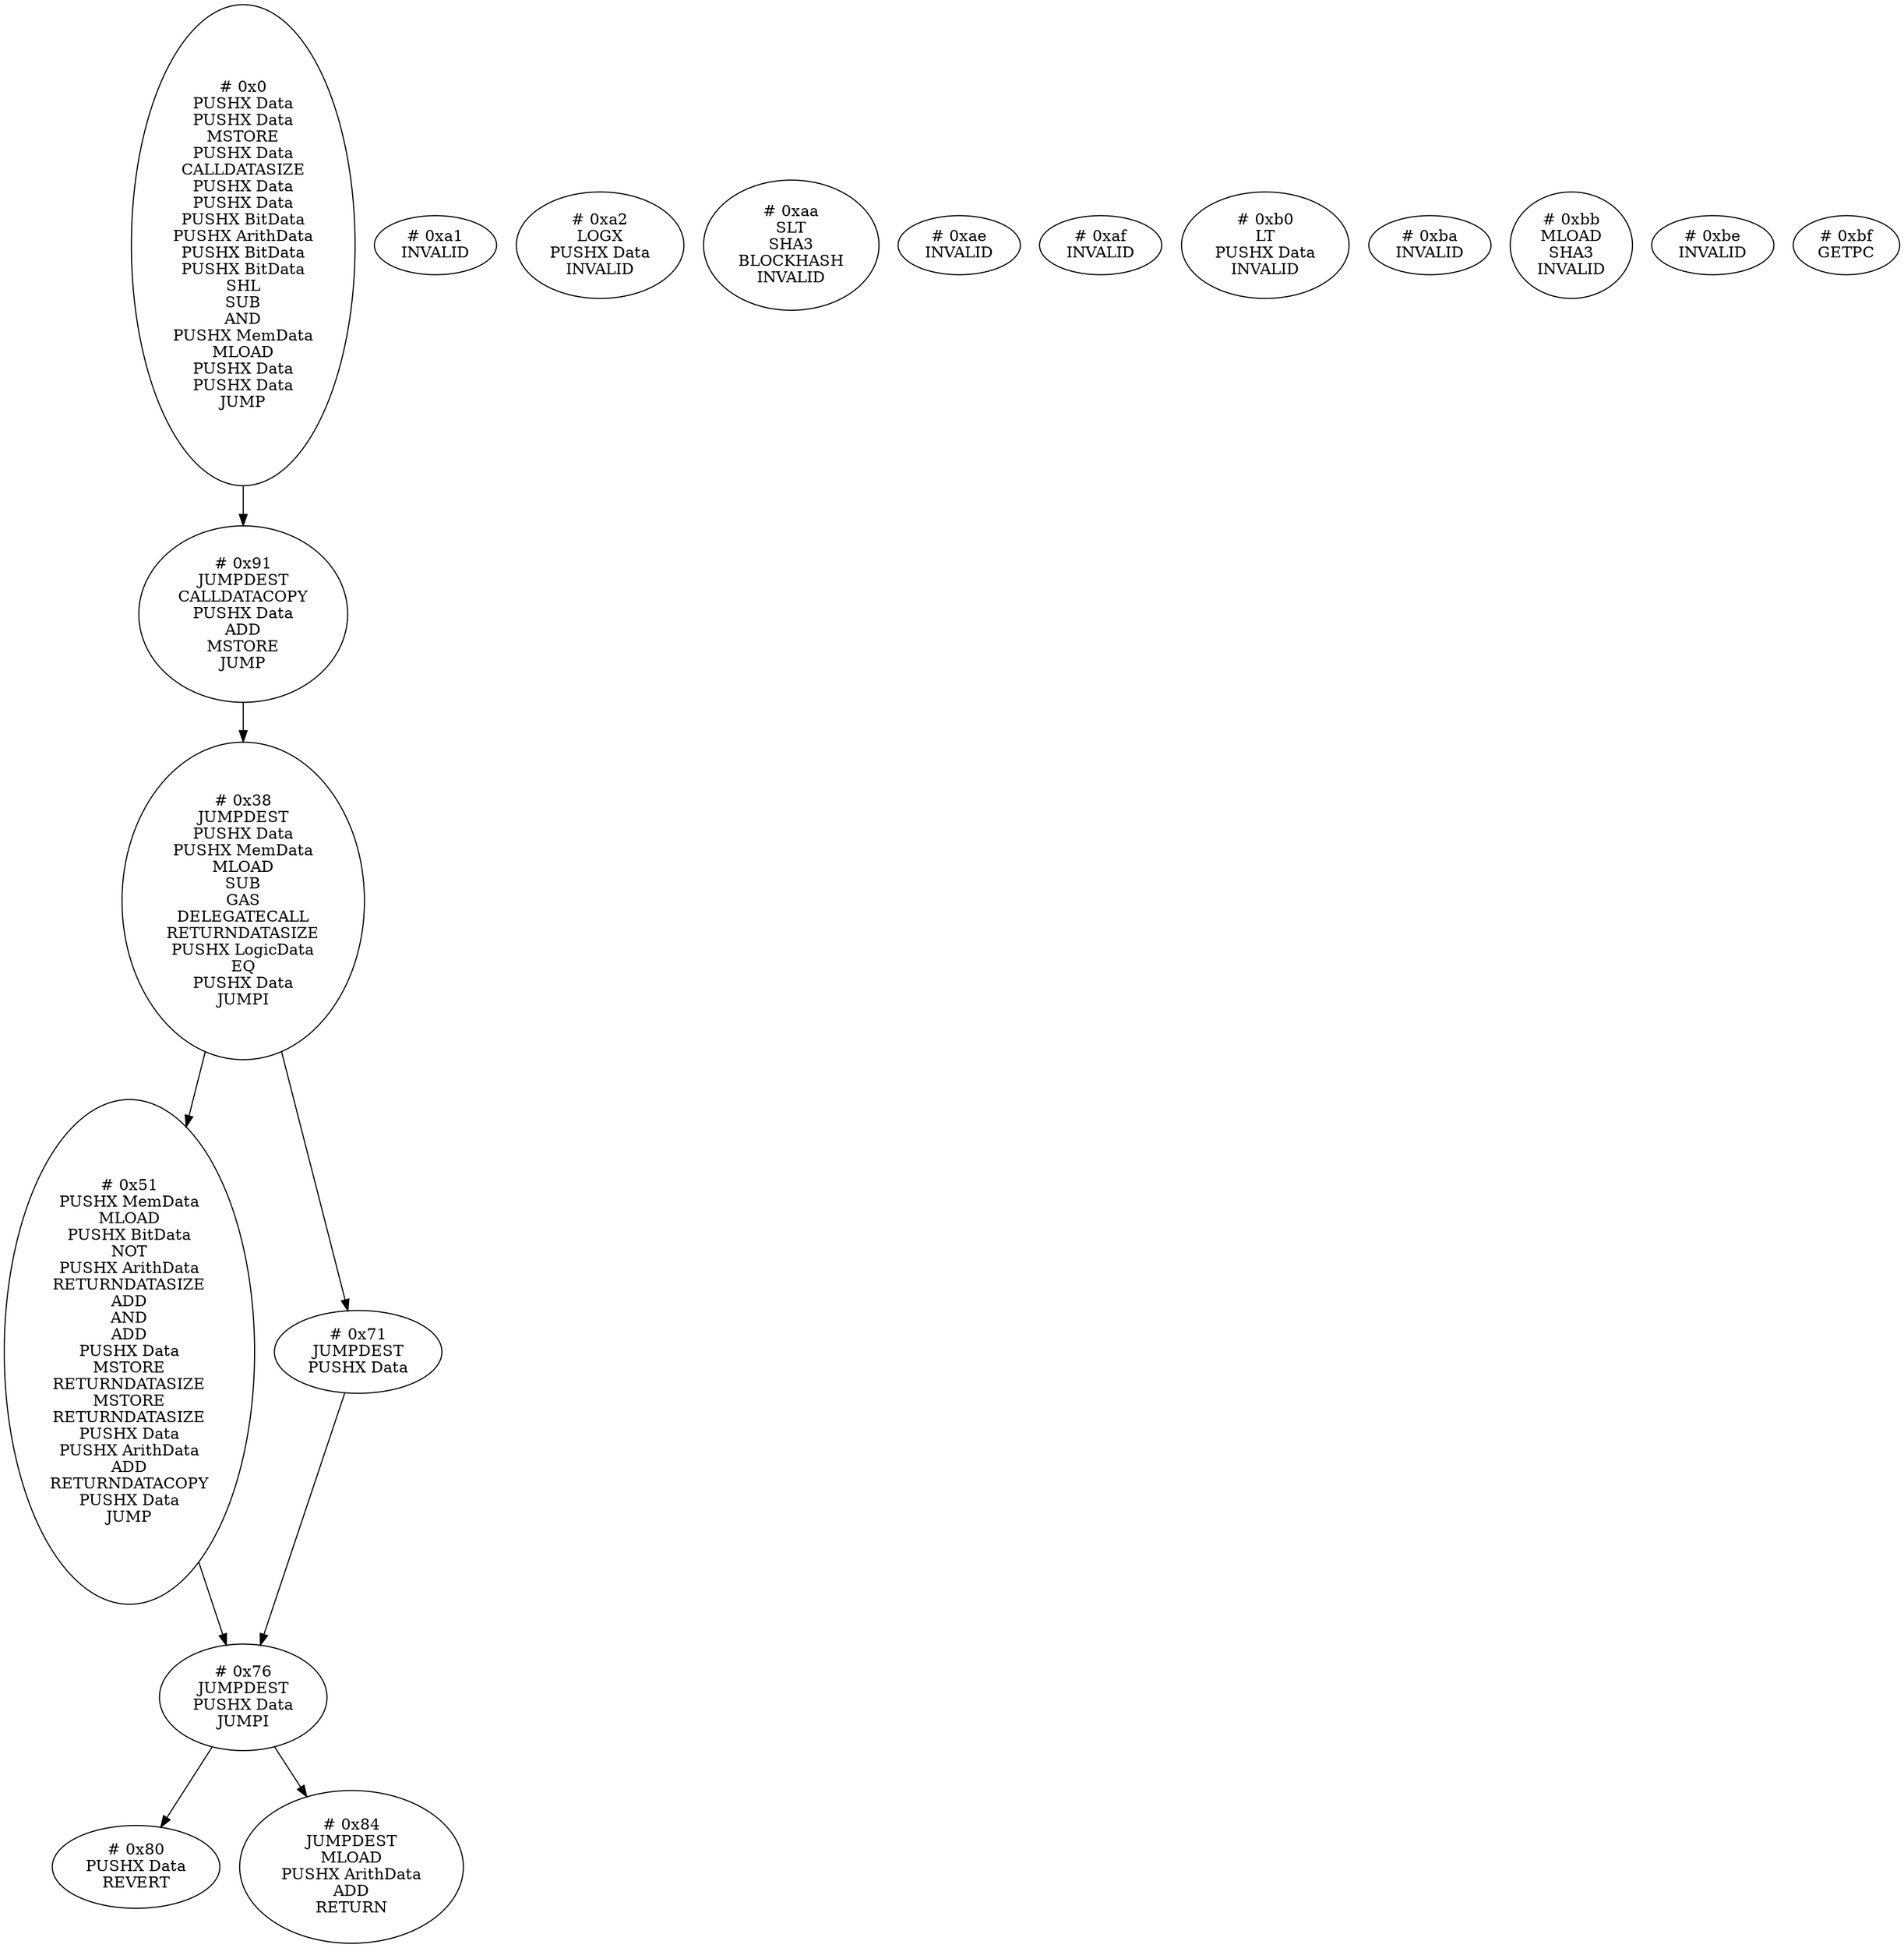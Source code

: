 /* Generated by GvGen v.1.0 (https://www.github.com/stricaud/gvgen) */

digraph G {
compound=true;
   node1 [label="# 0x0
PUSHX Data
PUSHX Data
MSTORE
PUSHX Data
CALLDATASIZE
PUSHX Data
PUSHX Data
PUSHX BitData
PUSHX ArithData
PUSHX BitData
PUSHX BitData
SHL
SUB
AND
PUSHX MemData
MLOAD
PUSHX Data
PUSHX Data
JUMP
"];
   node2 [label="# 0x38
JUMPDEST
PUSHX Data
PUSHX MemData
MLOAD
SUB
GAS
DELEGATECALL
RETURNDATASIZE
PUSHX LogicData
EQ
PUSHX Data
JUMPI
"];
   node3 [label="# 0x51
PUSHX MemData
MLOAD
PUSHX BitData
NOT
PUSHX ArithData
RETURNDATASIZE
ADD
AND
ADD
PUSHX Data
MSTORE
RETURNDATASIZE
MSTORE
RETURNDATASIZE
PUSHX Data
PUSHX ArithData
ADD
RETURNDATACOPY
PUSHX Data
JUMP
"];
   node4 [label="# 0x71
JUMPDEST
PUSHX Data
"];
   node5 [label="# 0x76
JUMPDEST
PUSHX Data
JUMPI
"];
   node6 [label="# 0x80
PUSHX Data
REVERT
"];
   node7 [label="# 0x84
JUMPDEST
MLOAD
PUSHX ArithData
ADD
RETURN
"];
   node8 [label="# 0x91
JUMPDEST
CALLDATACOPY
PUSHX Data
ADD
MSTORE
JUMP
"];
   node9 [label="# 0xa1
INVALID
"];
   node10 [label="# 0xa2
LOGX
PUSHX Data
INVALID
"];
   node11 [label="# 0xaa
SLT
SHA3
BLOCKHASH
INVALID
"];
   node12 [label="# 0xae
INVALID
"];
   node13 [label="# 0xaf
INVALID
"];
   node14 [label="# 0xb0
LT
PUSHX Data
INVALID
"];
   node15 [label="# 0xba
INVALID
"];
   node16 [label="# 0xbb
MLOAD
SHA3
INVALID
"];
   node17 [label="# 0xbe
INVALID
"];
   node18 [label="# 0xbf
GETPC
"];
node1->node8;
node2->node4;
node2->node3;
node3->node5;
node4->node5;
node5->node7;
node5->node6;
node8->node2;
}
